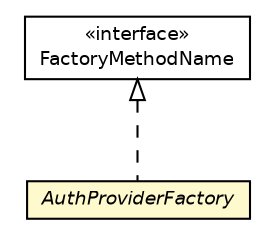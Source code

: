 #!/usr/local/bin/dot
#
# Class diagram 
# Generated by UmlGraph version 4.6 (http://www.spinellis.gr/sw/umlgraph)
#

digraph G {
	edge [fontname="Helvetica",fontsize=10,labelfontname="Helvetica",labelfontsize=10];
	node [fontname="Helvetica",fontsize=10,shape=plaintext];
	// org.synchronoss.cpo.cassandra.config.FactoryMethodName
	c47561 [label=<<table border="0" cellborder="1" cellspacing="0" cellpadding="2" port="p" href="./FactoryMethodName.html">
		<tr><td><table border="0" cellspacing="0" cellpadding="1">
			<tr><td> &laquo;interface&raquo; </td></tr>
			<tr><td> FactoryMethodName </td></tr>
		</table></td></tr>
		</table>>, fontname="Helvetica", fontcolor="black", fontsize=9.0];
	// org.synchronoss.cpo.cassandra.config.AuthProviderFactory
	c47564 [label=<<table border="0" cellborder="1" cellspacing="0" cellpadding="2" port="p" bgcolor="lemonChiffon" href="./AuthProviderFactory.html">
		<tr><td><table border="0" cellspacing="0" cellpadding="1">
			<tr><td><font face="Helvetica-Oblique"> AuthProviderFactory </font></td></tr>
		</table></td></tr>
		</table>>, fontname="Helvetica", fontcolor="black", fontsize=9.0];
	//org.synchronoss.cpo.cassandra.config.AuthProviderFactory implements org.synchronoss.cpo.cassandra.config.FactoryMethodName
	c47561:p -> c47564:p [dir=back,arrowtail=empty,style=dashed];
}

